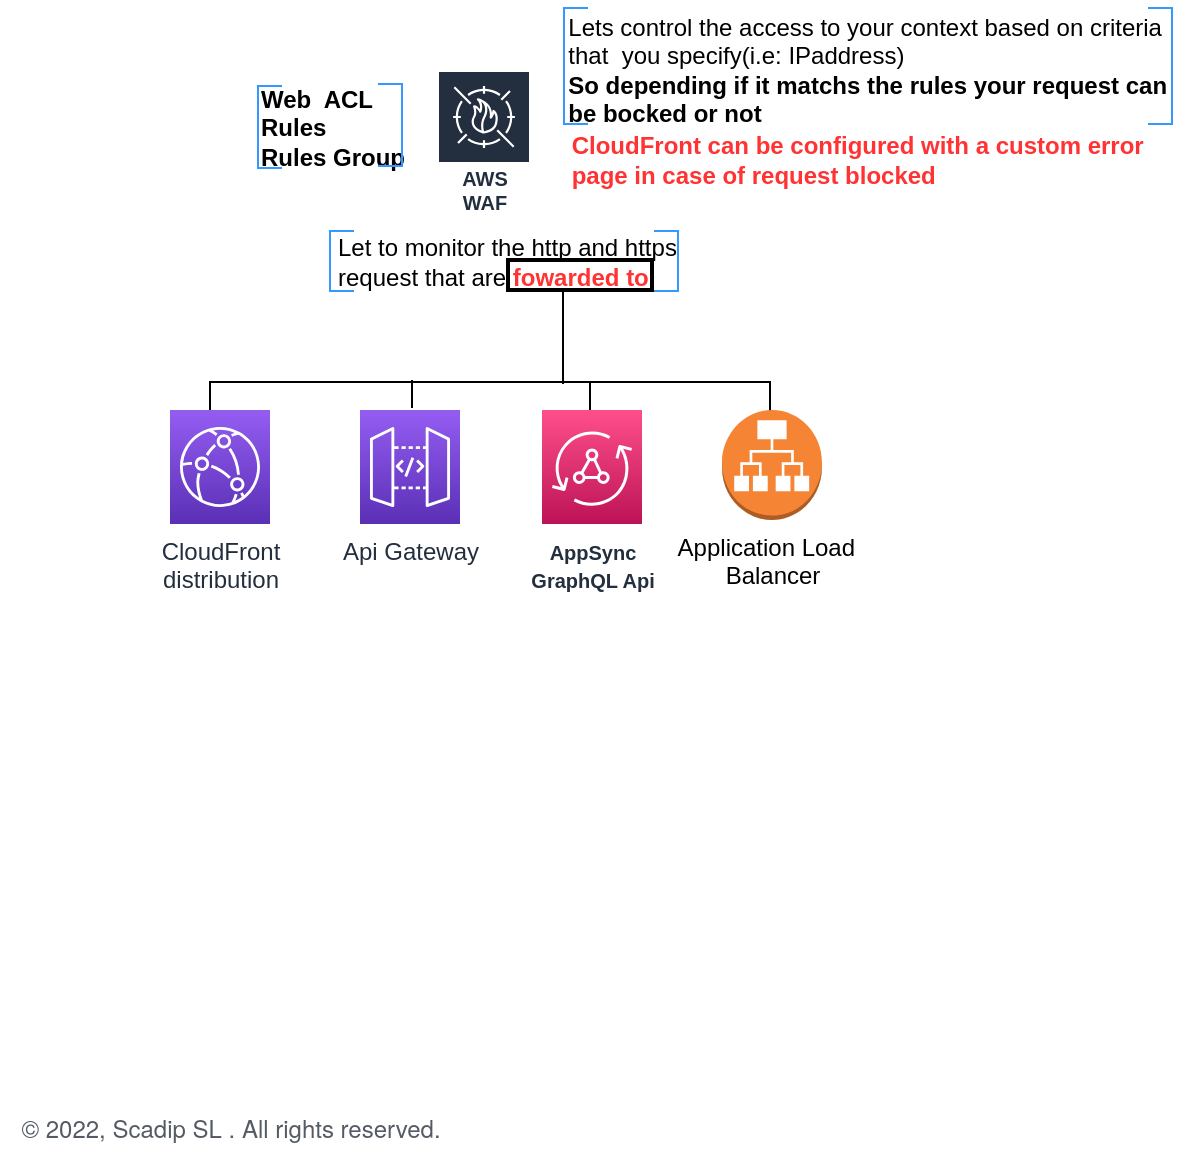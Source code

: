 <mxfile version="20.0.4" type="github">
  <diagram id="TGUJG3q0h4wug02qJyAX" name="Page-1">
    <mxGraphModel dx="1204" dy="539" grid="1" gridSize="10" guides="1" tooltips="1" connect="1" arrows="1" fold="1" page="1" pageScale="1" pageWidth="827" pageHeight="1169" math="0" shadow="0">
      <root>
        <mxCell id="0" />
        <mxCell id="1" parent="0" />
        <mxCell id="OdlJfJ64PCM52wQeaOQS-1" value="AWS WAF" style="sketch=0;outlineConnect=0;fontColor=#232F3E;gradientColor=none;strokeColor=#ffffff;fillColor=#232F3E;dashed=0;verticalLabelPosition=middle;verticalAlign=bottom;align=center;html=1;whiteSpace=wrap;fontSize=10;fontStyle=1;spacing=3;shape=mxgraph.aws4.productIcon;prIcon=mxgraph.aws4.waf;" parent="1" vertex="1">
          <mxGeometry x="263.5" y="101" width="47" height="76" as="geometry" />
        </mxCell>
        <mxCell id="OdlJfJ64PCM52wQeaOQS-2" value="Let to monitor the http and https &lt;br&gt;request that are &lt;b&gt;&lt;font color=&quot;#ff3333&quot;&gt;fowarded to&lt;/font&gt;&lt;/b&gt;&amp;nbsp;" style="text;html=1;align=left;verticalAlign=middle;resizable=0;points=[];autosize=1;strokeColor=none;fillColor=none;" parent="1" vertex="1">
          <mxGeometry x="211.5" y="177" width="190" height="40" as="geometry" />
        </mxCell>
        <mxCell id="OdlJfJ64PCM52wQeaOQS-3" value="" style="strokeWidth=1;html=1;shape=mxgraph.flowchart.annotation_1;align=left;pointerEvents=1;fontColor=#000033;fillColor=none;strokeColor=#3399FF;" parent="1" vertex="1">
          <mxGeometry x="210" y="181.5" width="12" height="30" as="geometry" />
        </mxCell>
        <mxCell id="OdlJfJ64PCM52wQeaOQS-4" value="" style="strokeWidth=1;html=1;shape=mxgraph.flowchart.annotation_1;align=left;pointerEvents=1;fontColor=#000033;fillColor=none;direction=west;strokeColor=#3399FF;" parent="1" vertex="1">
          <mxGeometry x="372" y="181.5" width="12" height="30" as="geometry" />
        </mxCell>
        <mxCell id="OdlJfJ64PCM52wQeaOQS-5" value="" style="strokeWidth=1;html=1;shape=mxgraph.flowchart.annotation_1;align=left;pointerEvents=1;direction=south;" parent="1" vertex="1">
          <mxGeometry x="150" y="257" width="280" height="15" as="geometry" />
        </mxCell>
        <mxCell id="OdlJfJ64PCM52wQeaOQS-6" value="&lt;font style=&quot;font-size: 10px;&quot;&gt;&lt;b&gt;AppSync&lt;br&gt;GraphQL Api&lt;/b&gt;&lt;/font&gt;" style="sketch=0;points=[[0,0,0],[0.25,0,0],[0.5,0,0],[0.75,0,0],[1,0,0],[0,1,0],[0.25,1,0],[0.5,1,0],[0.75,1,0],[1,1,0],[0,0.25,0],[0,0.5,0],[0,0.75,0],[1,0.25,0],[1,0.5,0],[1,0.75,0]];outlineConnect=0;fontColor=#232F3E;gradientColor=#FF4F8B;gradientDirection=north;fillColor=#BC1356;strokeColor=#ffffff;dashed=0;verticalLabelPosition=bottom;verticalAlign=top;align=center;html=1;fontSize=12;fontStyle=0;shape=mxgraph.aws4.resourceIcon;resIcon=mxgraph.aws4.appsync;" parent="1" vertex="1">
          <mxGeometry x="316" y="271" width="50" height="57" as="geometry" />
        </mxCell>
        <mxCell id="OdlJfJ64PCM52wQeaOQS-10" value="CloudFront&lt;br&gt;distribution" style="sketch=0;points=[[0,0,0],[0.25,0,0],[0.5,0,0],[0.75,0,0],[1,0,0],[0,1,0],[0.25,1,0],[0.5,1,0],[0.75,1,0],[1,1,0],[0,0.25,0],[0,0.5,0],[0,0.75,0],[1,0.25,0],[1,0.5,0],[1,0.75,0]];outlineConnect=0;fontColor=#232F3E;gradientColor=#945DF2;gradientDirection=north;fillColor=#5A30B5;strokeColor=#ffffff;dashed=0;verticalLabelPosition=bottom;verticalAlign=top;align=center;html=1;fontSize=12;fontStyle=0;shape=mxgraph.aws4.resourceIcon;resIcon=mxgraph.aws4.cloudfront;" parent="1" vertex="1">
          <mxGeometry x="130" y="271" width="50" height="57" as="geometry" />
        </mxCell>
        <mxCell id="OdlJfJ64PCM52wQeaOQS-11" value="Api Gateway" style="sketch=0;points=[[0,0,0],[0.25,0,0],[0.5,0,0],[0.75,0,0],[1,0,0],[0,1,0],[0.25,1,0],[0.5,1,0],[0.75,1,0],[1,1,0],[0,0.25,0],[0,0.5,0],[0,0.75,0],[1,0.25,0],[1,0.5,0],[1,0.75,0]];outlineConnect=0;fontColor=#232F3E;gradientColor=#945DF2;gradientDirection=north;fillColor=#5A30B5;strokeColor=#ffffff;dashed=0;verticalLabelPosition=bottom;verticalAlign=top;align=center;html=1;fontSize=12;fontStyle=0;shape=mxgraph.aws4.resourceIcon;resIcon=mxgraph.aws4.api_gateway;" parent="1" vertex="1">
          <mxGeometry x="225" y="271" width="50" height="57" as="geometry" />
        </mxCell>
        <mxCell id="OdlJfJ64PCM52wQeaOQS-12" value="&lt;font color=&quot;#000000&quot; style=&quot;font-size: 12px;&quot;&gt;Application Load&amp;nbsp;&amp;nbsp;&lt;br&gt;Balancer&lt;/font&gt;" style="outlineConnect=0;dashed=0;verticalLabelPosition=bottom;verticalAlign=top;align=center;html=1;shape=mxgraph.aws3.application_load_balancer;fillColor=#F58534;gradientColor=none;fontSize=10;fontColor=#FF3333;" parent="1" vertex="1">
          <mxGeometry x="406" y="271" width="50" height="55" as="geometry" />
        </mxCell>
        <mxCell id="OdlJfJ64PCM52wQeaOQS-13" value="" style="endArrow=none;html=1;rounded=0;" parent="1" edge="1">
          <mxGeometry width="50" height="50" relative="1" as="geometry">
            <mxPoint x="251" y="270" as="sourcePoint" />
            <mxPoint x="251" y="256" as="targetPoint" />
          </mxGeometry>
        </mxCell>
        <mxCell id="OdlJfJ64PCM52wQeaOQS-14" value="" style="endArrow=none;html=1;rounded=0;" parent="1" edge="1">
          <mxGeometry width="50" height="50" relative="1" as="geometry">
            <mxPoint x="340" y="271" as="sourcePoint" />
            <mxPoint x="340" y="257" as="targetPoint" />
          </mxGeometry>
        </mxCell>
        <mxCell id="OdlJfJ64PCM52wQeaOQS-15" value="" style="rounded=0;whiteSpace=wrap;html=1;fontSize=12;fontColor=#000000;fillColor=none;strokeWidth=2;" parent="1" vertex="1">
          <mxGeometry x="299" y="196" width="72" height="15" as="geometry" />
        </mxCell>
        <mxCell id="OdlJfJ64PCM52wQeaOQS-16" value="" style="endArrow=none;html=1;rounded=0;fontSize=12;fontColor=#000000;" parent="1" edge="1">
          <mxGeometry width="50" height="50" relative="1" as="geometry">
            <mxPoint x="326.5" y="258" as="sourcePoint" />
            <mxPoint x="326.5" y="212" as="targetPoint" />
          </mxGeometry>
        </mxCell>
        <mxCell id="OdlJfJ64PCM52wQeaOQS-17" value="&lt;div style=&quot;text-align: left;&quot;&gt;&lt;span style=&quot;background-color: initial;&quot;&gt;Lets control the access to your context based on criteria&amp;nbsp;&lt;/span&gt;&lt;/div&gt;&lt;div style=&quot;text-align: left;&quot;&gt;&lt;span style=&quot;background-color: initial;&quot;&gt;that&amp;nbsp; you specify(i.e: IPaddress)&lt;/span&gt;&lt;/div&gt;&lt;div style=&quot;text-align: left;&quot;&gt;&lt;span style=&quot;background-color: initial;&quot;&gt;&lt;b&gt;So depending if it matchs the rules your request can&amp;nbsp;&lt;/b&gt;&lt;/span&gt;&lt;/div&gt;&lt;div style=&quot;text-align: left;&quot;&gt;&lt;span style=&quot;background-color: initial;&quot;&gt;&lt;b&gt;be bocked or not&lt;/b&gt;&lt;/span&gt;&lt;/div&gt;" style="text;html=1;align=center;verticalAlign=middle;resizable=0;points=[];autosize=1;strokeColor=none;fillColor=none;fontSize=12;fontColor=#000000;" parent="1" vertex="1">
          <mxGeometry x="315" y="66" width="330" height="70" as="geometry" />
        </mxCell>
        <mxCell id="OdlJfJ64PCM52wQeaOQS-18" value="&lt;div style=&quot;text-align: left;&quot;&gt;&lt;span style=&quot;color: rgb(0, 0, 0); background-color: initial;&quot;&gt;&lt;b&gt;Web&amp;nbsp; ACL&lt;/b&gt;&lt;/span&gt;&lt;/div&gt;&lt;font color=&quot;#000000&quot;&gt;&lt;b&gt;&lt;div style=&quot;text-align: left;&quot;&gt;&lt;span style=&quot;background-color: initial;&quot;&gt;Rules&lt;/span&gt;&lt;/div&gt;&lt;div style=&quot;text-align: left;&quot;&gt;&lt;span style=&quot;background-color: initial;&quot;&gt;Rules Group&lt;/span&gt;&lt;/div&gt;&lt;/b&gt;&lt;/font&gt;" style="text;html=1;align=center;verticalAlign=middle;resizable=0;points=[];autosize=1;strokeColor=none;fillColor=none;fontSize=12;fontColor=#FF3333;" parent="1" vertex="1">
          <mxGeometry x="161" y="100" width="100" height="60" as="geometry" />
        </mxCell>
        <mxCell id="OdlJfJ64PCM52wQeaOQS-21" value="" style="strokeWidth=1;html=1;shape=mxgraph.flowchart.annotation_1;align=left;pointerEvents=1;fontColor=#000033;fillColor=none;strokeColor=#3399FF;" parent="1" vertex="1">
          <mxGeometry x="174" y="109" width="12" height="41" as="geometry" />
        </mxCell>
        <mxCell id="OdlJfJ64PCM52wQeaOQS-22" value="" style="strokeWidth=1;html=1;shape=mxgraph.flowchart.annotation_1;align=left;pointerEvents=1;fontColor=#000033;fillColor=none;direction=west;strokeColor=#3399FF;" parent="1" vertex="1">
          <mxGeometry x="234" y="108" width="12" height="41" as="geometry" />
        </mxCell>
        <mxCell id="OdlJfJ64PCM52wQeaOQS-24" value="" style="strokeWidth=1;html=1;shape=mxgraph.flowchart.annotation_1;align=left;pointerEvents=1;fontColor=#000033;fillColor=none;strokeColor=#3399FF;" parent="1" vertex="1">
          <mxGeometry x="327" y="70" width="12" height="58" as="geometry" />
        </mxCell>
        <mxCell id="OdlJfJ64PCM52wQeaOQS-25" value="" style="strokeWidth=1;html=1;shape=mxgraph.flowchart.annotation_1;align=left;pointerEvents=1;fontColor=#000033;fillColor=none;direction=west;strokeColor=#3399FF;" parent="1" vertex="1">
          <mxGeometry x="619" y="70" width="12" height="58" as="geometry" />
        </mxCell>
        <mxCell id="OdlJfJ64PCM52wQeaOQS-26" value="&lt;div style=&quot;text-align: left;&quot;&gt;&lt;span style=&quot;background-color: initial;&quot;&gt;&lt;b&gt;&lt;font color=&quot;#ff3333&quot;&gt;CloudFront can be configured with a custom error&amp;nbsp;&lt;/font&gt;&lt;/b&gt;&lt;/span&gt;&lt;/div&gt;&lt;div style=&quot;text-align: left;&quot;&gt;&lt;span style=&quot;background-color: initial;&quot;&gt;&lt;b&gt;&lt;font color=&quot;#ff3333&quot;&gt;page in case of&amp;nbsp;&lt;/font&gt;&lt;/b&gt;&lt;/span&gt;&lt;b style=&quot;background-color: initial;&quot;&gt;&lt;font color=&quot;#ff3333&quot;&gt;request blocked&lt;/font&gt;&lt;/b&gt;&lt;span style=&quot;background-color: initial;&quot;&gt;&amp;nbsp;&lt;/span&gt;&lt;/div&gt;" style="text;html=1;align=center;verticalAlign=middle;resizable=0;points=[];autosize=1;strokeColor=none;fillColor=none;fontSize=12;fontColor=#000000;" parent="1" vertex="1">
          <mxGeometry x="320" y="126" width="310" height="40" as="geometry" />
        </mxCell>
        <mxCell id="OdlJfJ64PCM52wQeaOQS-28" value="&lt;span style=&quot;color: rgb(84, 91, 100); font-family: &amp;quot;Amazon Ember&amp;quot;, &amp;quot;Helvetica Neue&amp;quot;, Roboto, Arial, sans-serif; text-align: start; background-color: rgb(255, 255, 255);&quot;&gt;© 2022, Scadip SL&amp;nbsp;&lt;/span&gt;&lt;span style=&quot;color: rgb(84, 91, 100); font-family: &amp;quot;Amazon Ember&amp;quot;, &amp;quot;Helvetica Neue&amp;quot;, Roboto, Arial, sans-serif; text-align: start; background-color: rgb(255, 255, 255);&quot;&gt;. All rights reserved.&lt;/span&gt;" style="text;html=1;align=center;verticalAlign=middle;resizable=0;points=[];autosize=1;strokeColor=none;fillColor=none;fontSize=12;" parent="1" vertex="1">
          <mxGeometry x="45" y="620" width="230" height="20" as="geometry" />
        </mxCell>
      </root>
    </mxGraphModel>
  </diagram>
</mxfile>
